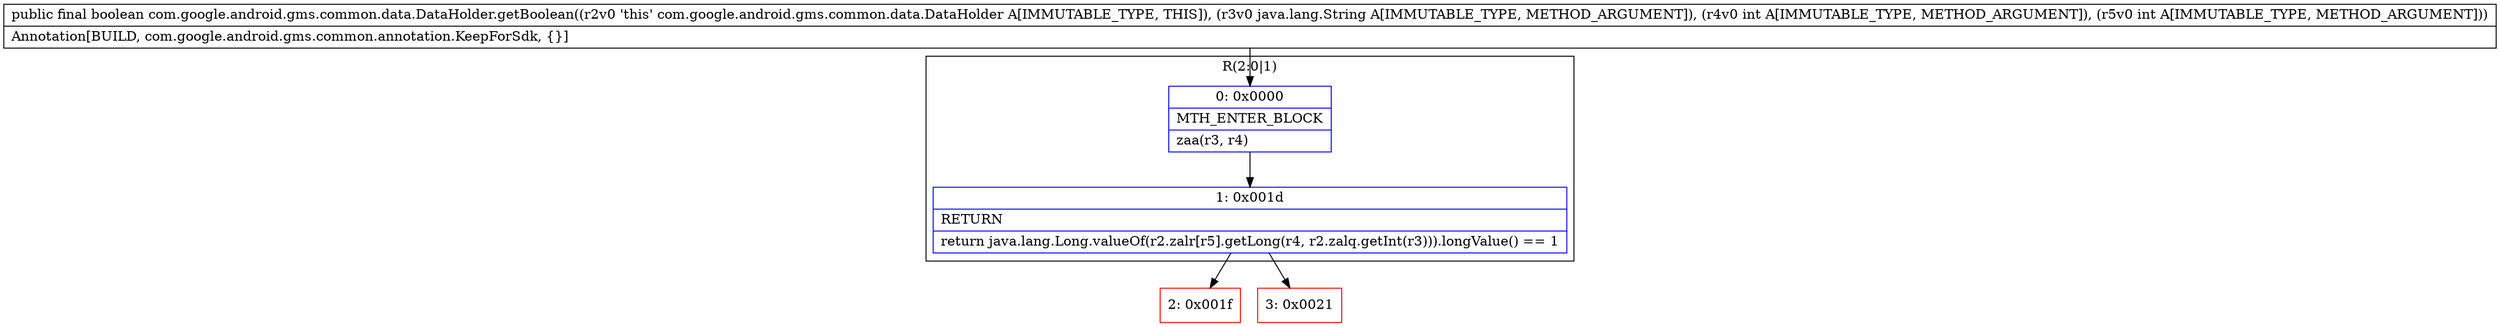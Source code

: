 digraph "CFG forcom.google.android.gms.common.data.DataHolder.getBoolean(Ljava\/lang\/String;II)Z" {
subgraph cluster_Region_380159028 {
label = "R(2:0|1)";
node [shape=record,color=blue];
Node_0 [shape=record,label="{0\:\ 0x0000|MTH_ENTER_BLOCK\l|zaa(r3, r4)\l}"];
Node_1 [shape=record,label="{1\:\ 0x001d|RETURN\l|return java.lang.Long.valueOf(r2.zalr[r5].getLong(r4, r2.zalq.getInt(r3))).longValue() == 1\l}"];
}
Node_2 [shape=record,color=red,label="{2\:\ 0x001f}"];
Node_3 [shape=record,color=red,label="{3\:\ 0x0021}"];
MethodNode[shape=record,label="{public final boolean com.google.android.gms.common.data.DataHolder.getBoolean((r2v0 'this' com.google.android.gms.common.data.DataHolder A[IMMUTABLE_TYPE, THIS]), (r3v0 java.lang.String A[IMMUTABLE_TYPE, METHOD_ARGUMENT]), (r4v0 int A[IMMUTABLE_TYPE, METHOD_ARGUMENT]), (r5v0 int A[IMMUTABLE_TYPE, METHOD_ARGUMENT]))  | Annotation[BUILD, com.google.android.gms.common.annotation.KeepForSdk, \{\}]\l}"];
MethodNode -> Node_0;
Node_0 -> Node_1;
Node_1 -> Node_2;
Node_1 -> Node_3;
}

